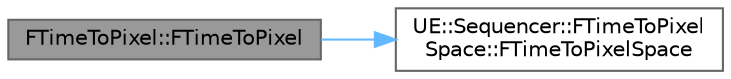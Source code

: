 digraph "FTimeToPixel::FTimeToPixel"
{
 // INTERACTIVE_SVG=YES
 // LATEX_PDF_SIZE
  bgcolor="transparent";
  edge [fontname=Helvetica,fontsize=10,labelfontname=Helvetica,labelfontsize=10];
  node [fontname=Helvetica,fontsize=10,shape=box,height=0.2,width=0.4];
  rankdir="LR";
  Node1 [id="Node000001",label="FTimeToPixel::FTimeToPixel",height=0.2,width=0.4,color="gray40", fillcolor="grey60", style="filled", fontcolor="black",tooltip=" "];
  Node1 -> Node2 [id="edge1_Node000001_Node000002",color="steelblue1",style="solid",tooltip=" "];
  Node2 [id="Node000002",label="UE::Sequencer::FTimeToPixel\lSpace::FTimeToPixelSpace",height=0.2,width=0.4,color="grey40", fillcolor="white", style="filled",URL="$d8/d66/structUE_1_1Sequencer_1_1FTimeToPixelSpace.html#afd46de25f9b83fafd391ac7657db07ce",tooltip=" "];
}
